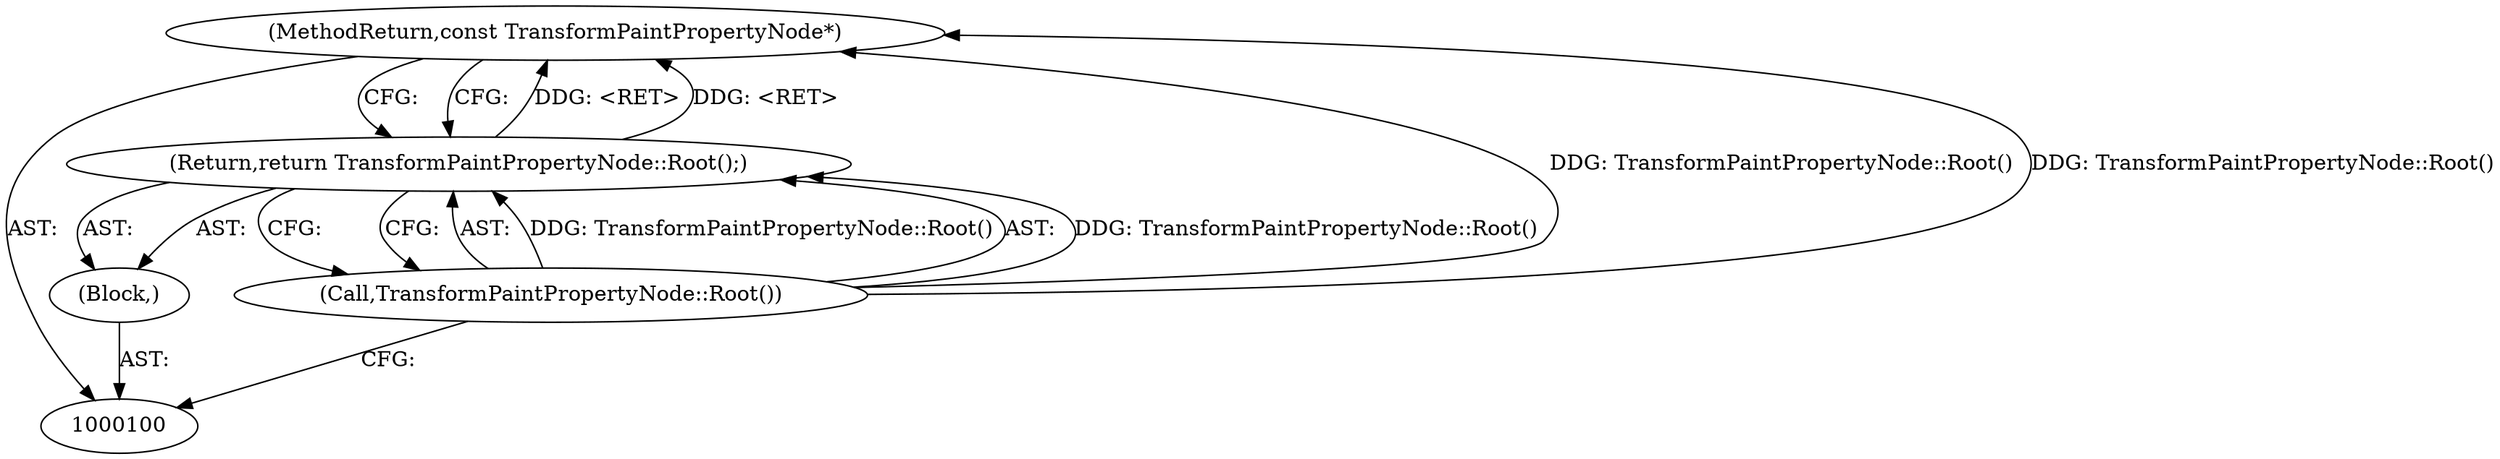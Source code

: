 digraph "1_Chrome_f911e11e7f6b5c0d6f5ee694a9871de6619889f7_32" {
"1000104" [label="(MethodReturn,const TransformPaintPropertyNode*)"];
"1000101" [label="(Block,)"];
"1000102" [label="(Return,return TransformPaintPropertyNode::Root();)"];
"1000103" [label="(Call,TransformPaintPropertyNode::Root())"];
"1000104" -> "1000100"  [label="AST: "];
"1000104" -> "1000102"  [label="CFG: "];
"1000103" -> "1000104"  [label="DDG: TransformPaintPropertyNode::Root()"];
"1000102" -> "1000104"  [label="DDG: <RET>"];
"1000101" -> "1000100"  [label="AST: "];
"1000102" -> "1000101"  [label="AST: "];
"1000102" -> "1000101"  [label="AST: "];
"1000102" -> "1000103"  [label="CFG: "];
"1000103" -> "1000102"  [label="AST: "];
"1000104" -> "1000102"  [label="CFG: "];
"1000102" -> "1000104"  [label="DDG: <RET>"];
"1000103" -> "1000102"  [label="DDG: TransformPaintPropertyNode::Root()"];
"1000103" -> "1000102"  [label="AST: "];
"1000103" -> "1000100"  [label="CFG: "];
"1000102" -> "1000103"  [label="CFG: "];
"1000103" -> "1000104"  [label="DDG: TransformPaintPropertyNode::Root()"];
"1000103" -> "1000102"  [label="DDG: TransformPaintPropertyNode::Root()"];
}
